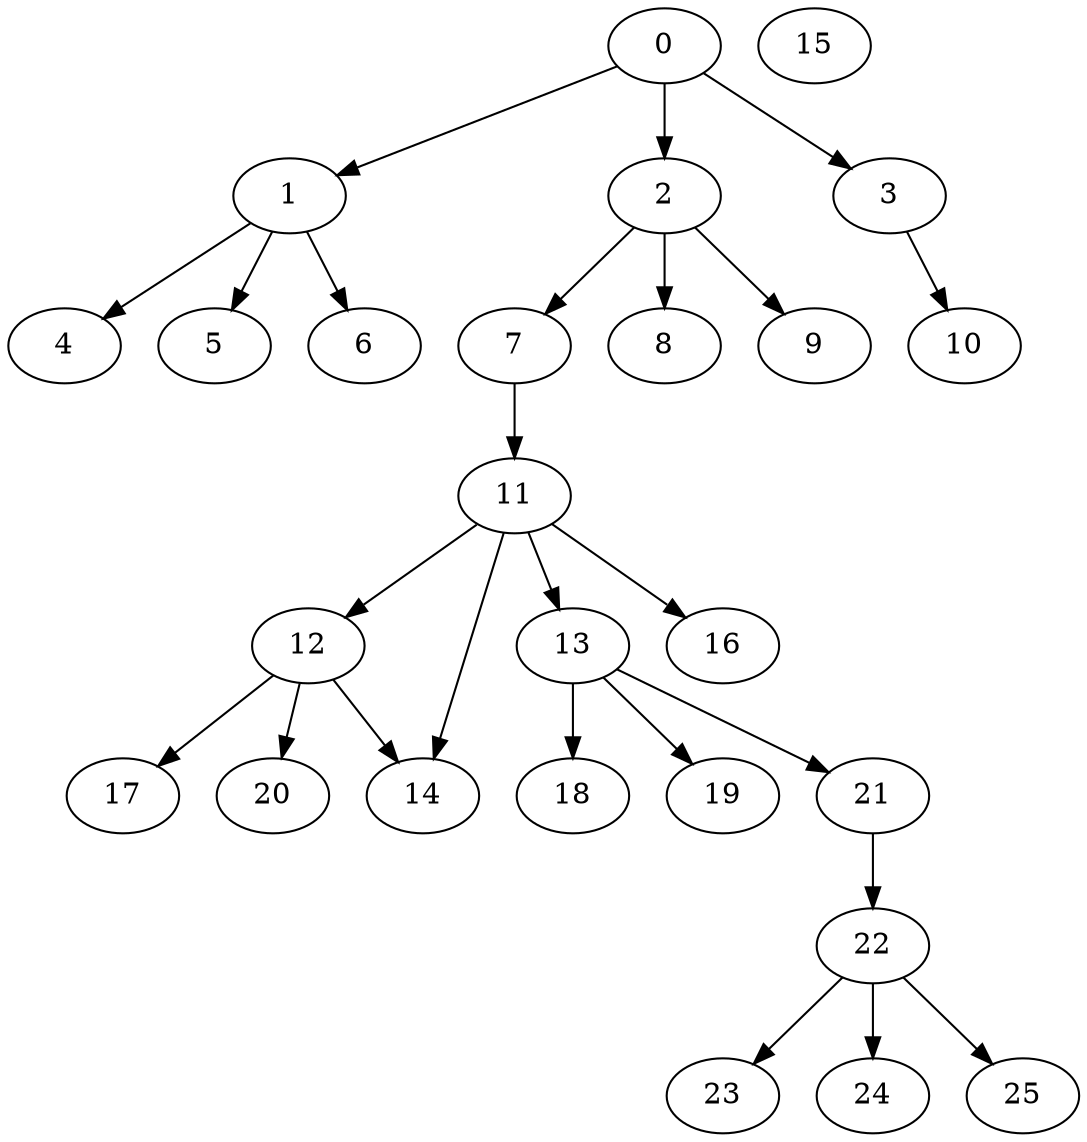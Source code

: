 digraph "OutTree-Balanced-MaxBf-3_Nodes_11_CCR_0.1_WeightType_Random" {
	0	 [Weight=50];
	1	 [Weight=70];
	0 -> 1	 [Weight=9];
	2	 [Weight=90];
	0 -> 2	 [Weight=7];
	3	 [Weight=100];
	0 -> 3	 [Weight=4];
	4	 [Weight=40];
	1 -> 4	 [Weight=10];
	5	 [Weight=20];
	1 -> 5	 [Weight=7];
	6	 [Weight=100];
	1 -> 6	 [Weight=5];
	7	 [Weight=80];
	2 -> 7	 [Weight=5];
	8	 [Weight=50];
	2 -> 8	 [Weight=3];
	9	 [Weight=20];
	2 -> 9	 [Weight=10];
	10	 [Weight=20];
	3 -> 10	 [Weight=4];
	7 -> 11  [Weight=70];
	11	 [Weight=50];
	12	 [Weight=70];
	11 -> 12	 [Weight=9];
	13	 [Weight=90];
	11 -> 13	 [Weight=7];
	14	 [Weight=100];
	11 -> 14	 [Weight=4];
	15	 [Weight=40];
	12 -> 14	 [Weight=10];
	16	 [Weight=20];
	11 -> 16	 [Weight=7];
	17	 [Weight=100];
	12 -> 17	 [Weight=5];
	18	 [Weight=80];
	13 -> 18	 [Weight=5];
	19	 [Weight=50];
	13 -> 19	 [Weight=3];
	20	 [Weight=20];
	12 -> 20	 [Weight=10];
	21	 [Weight=20];
	13 -> 21	 [Weight=4];
	21 -> 22 [Weight=50];
	22	 [Weight=50];
	23	 [Weight=70];
	22 -> 23	 [Weight=9];
	24	 [Weight=90];
	22 -> 24	 [Weight=7];
	25	 [Weight=100];
	22 -> 25	 [Weight=4];
}
